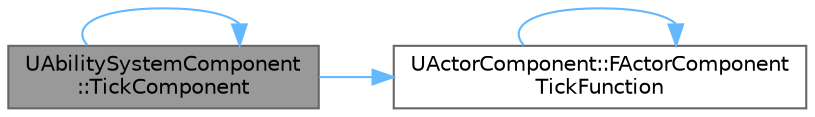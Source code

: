 digraph "UAbilitySystemComponent::TickComponent"
{
 // INTERACTIVE_SVG=YES
 // LATEX_PDF_SIZE
  bgcolor="transparent";
  edge [fontname=Helvetica,fontsize=10,labelfontname=Helvetica,labelfontsize=10];
  node [fontname=Helvetica,fontsize=10,shape=box,height=0.2,width=0.4];
  rankdir="LR";
  Node1 [id="Node000001",label="UAbilitySystemComponent\l::TickComponent",height=0.2,width=0.4,color="gray40", fillcolor="grey60", style="filled", fontcolor="black",tooltip="Function called every frame on this ActorComponent."];
  Node1 -> Node2 [id="edge1_Node000001_Node000002",color="steelblue1",style="solid",tooltip=" "];
  Node2 [id="Node000002",label="UActorComponent::FActorComponent\lTickFunction",height=0.2,width=0.4,color="grey40", fillcolor="white", style="filled",URL="$df/db5/classUActorComponent.html#a6415cde34aadc3b9bbaa1e7693c2ab3a",tooltip=" "];
  Node2 -> Node2 [id="edge2_Node000002_Node000002",color="steelblue1",style="solid",tooltip=" "];
  Node1 -> Node1 [id="edge3_Node000001_Node000001",color="steelblue1",style="solid",tooltip=" "];
}
